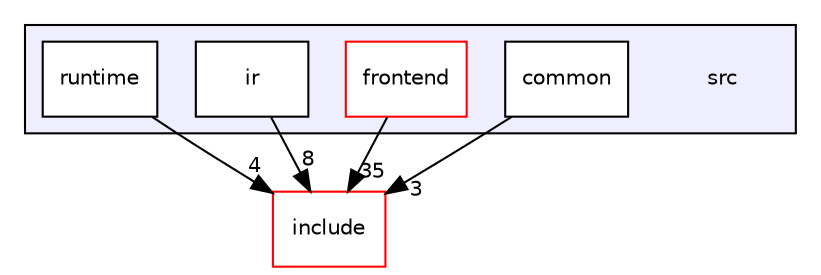 digraph "src" {
  compound=true
  node [ fontsize="10", fontname="Helvetica"];
  edge [ labelfontsize="10", labelfontname="Helvetica"];
  subgraph clusterdir_68267d1309a1af8e8297ef4c3efbcdba {
    graph [ bgcolor="#eeeeff", pencolor="black", label="" URL="dir_68267d1309a1af8e8297ef4c3efbcdba.html"];
    dir_68267d1309a1af8e8297ef4c3efbcdba [shape=plaintext label="src"];
  dir_fdedb0aba14d44ce9d99bc100e026e6a [shape=box label="common" fillcolor="white" style="filled" URL="dir_fdedb0aba14d44ce9d99bc100e026e6a.html"];
  dir_8509b06bafa958d2011203a730bf5778 [shape=box label="frontend" fillcolor="white" style="filled" color="red" URL="dir_8509b06bafa958d2011203a730bf5778.html"];
  dir_cbf4dfb252b991084670c33e10abc5c2 [shape=box label="ir" fillcolor="white" style="filled" URL="dir_cbf4dfb252b991084670c33e10abc5c2.html"];
  dir_bf9f26469d00835ba20ff8d80ee5a804 [shape=box label="runtime" fillcolor="white" style="filled" URL="dir_bf9f26469d00835ba20ff8d80ee5a804.html"];
  }
  dir_d44c64559bbebec7f509842c48db8b23 [shape=box label="include" fillcolor="white" style="filled" color="red" URL="dir_d44c64559bbebec7f509842c48db8b23.html"];
  dir_8509b06bafa958d2011203a730bf5778->dir_d44c64559bbebec7f509842c48db8b23 [headlabel="35", labeldistance=1.5 headhref="dir_000002_000021.html"];
  dir_bf9f26469d00835ba20ff8d80ee5a804->dir_d44c64559bbebec7f509842c48db8b23 [headlabel="4", labeldistance=1.5 headhref="dir_000033_000021.html"];
  dir_cbf4dfb252b991084670c33e10abc5c2->dir_d44c64559bbebec7f509842c48db8b23 [headlabel="8", labeldistance=1.5 headhref="dir_000032_000021.html"];
  dir_fdedb0aba14d44ce9d99bc100e026e6a->dir_d44c64559bbebec7f509842c48db8b23 [headlabel="3", labeldistance=1.5 headhref="dir_000030_000021.html"];
}
